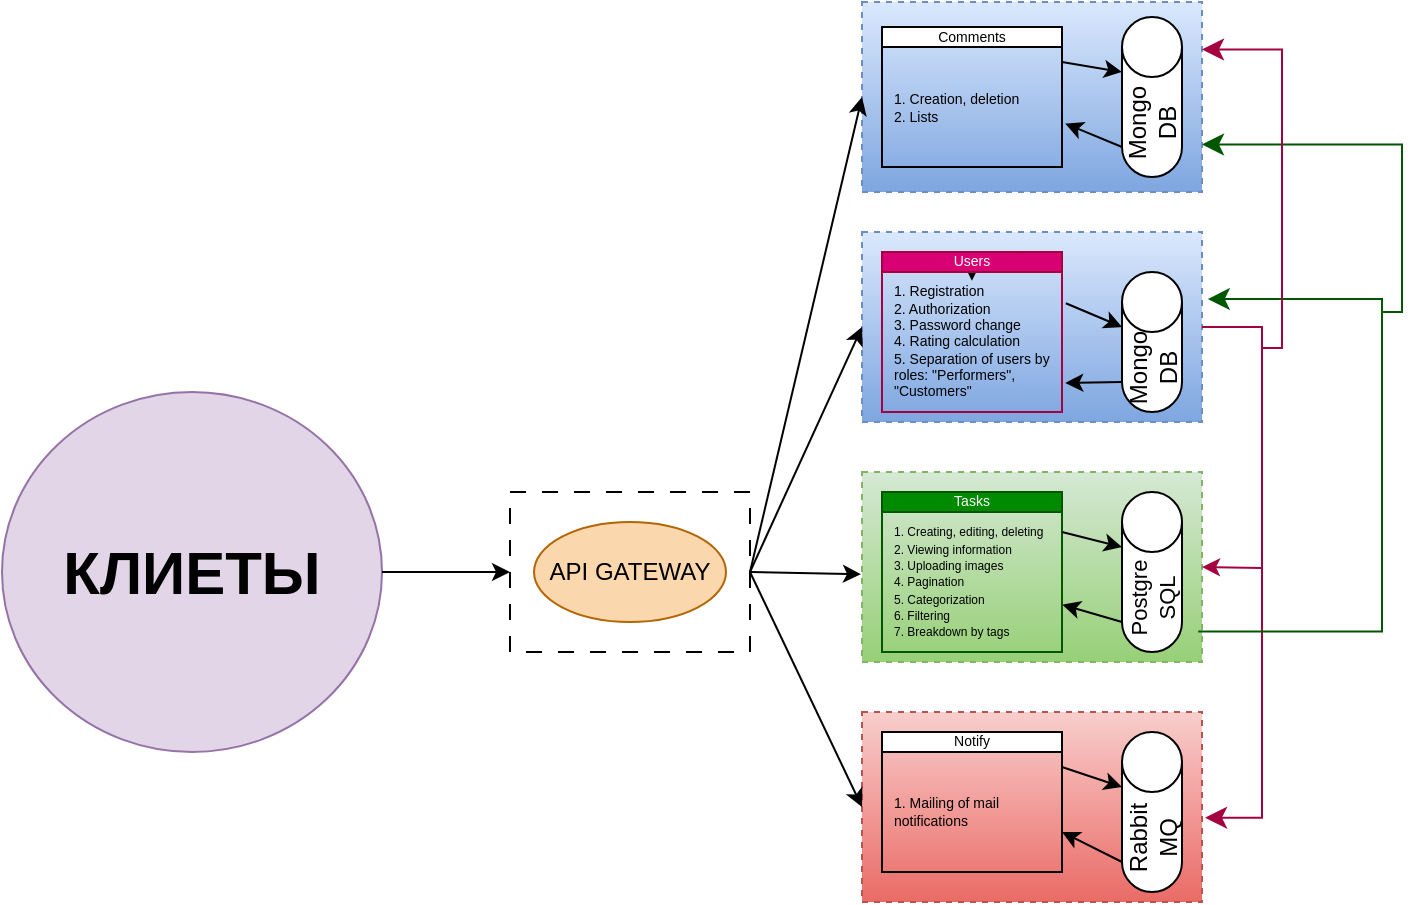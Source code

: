 <mxfile>
    <diagram name="Страница 1" id="oBNSar-HX1PgAmmaNmVZ">
        <mxGraphModel dx="479" dy="281" grid="1" gridSize="10" guides="1" tooltips="1" connect="1" arrows="1" fold="1" page="1" pageScale="1" pageWidth="827" pageHeight="1169" math="0" shadow="0">
            <root>
                <mxCell id="0"/>
                <mxCell id="1" parent="0"/>
                <mxCell id="mrQkhuQPZ2nRp8lR56Vo-2" value="&lt;font style=&quot;font-size: 30px;&quot;&gt;КЛИЕТЫ&lt;/font&gt;" style="ellipse;whiteSpace=wrap;html=1;fillColor=#e1d5e7;strokeColor=#9673a6;align=center;fontStyle=1" parent="1" vertex="1">
                    <mxGeometry x="40" y="680" width="190" height="180" as="geometry"/>
                </mxCell>
                <mxCell id="mrQkhuQPZ2nRp8lR56Vo-80" value="" style="endArrow=classic;html=1;rounded=0;entryX=0;entryY=0.5;entryDx=0;entryDy=0;exitX=1;exitY=0.5;exitDx=0;exitDy=0;" parent="1" source="mrQkhuQPZ2nRp8lR56Vo-2" target="mrQkhuQPZ2nRp8lR56Vo-81" edge="1">
                    <mxGeometry width="50" height="50" relative="1" as="geometry">
                        <mxPoint x="480" y="800" as="sourcePoint"/>
                        <mxPoint x="530" y="750" as="targetPoint"/>
                        <Array as="points"/>
                    </mxGeometry>
                </mxCell>
                <mxCell id="mrQkhuQPZ2nRp8lR56Vo-81" value="" style="rounded=0;whiteSpace=wrap;html=1;fillColor=none;dashed=1;dashPattern=8 8;" parent="1" vertex="1">
                    <mxGeometry x="294" y="730" width="120" height="80" as="geometry"/>
                </mxCell>
                <mxCell id="mrQkhuQPZ2nRp8lR56Vo-82" value="API GATEWAY" style="ellipse;whiteSpace=wrap;html=1;fillColor=#fad7ac;strokeColor=#b46504;" parent="1" vertex="1">
                    <mxGeometry x="306" y="745" width="96" height="50" as="geometry"/>
                </mxCell>
                <mxCell id="mrQkhuQPZ2nRp8lR56Vo-84" value="" style="rounded=0;whiteSpace=wrap;html=1;fillColor=#dae8fc;dashed=1;gradientColor=#7ea6e0;strokeColor=#6c8ebf;" parent="1" vertex="1">
                    <mxGeometry x="470" y="485" width="170" height="95" as="geometry"/>
                </mxCell>
                <mxCell id="mrQkhuQPZ2nRp8lR56Vo-85" value="" style="rounded=0;whiteSpace=wrap;html=1;fillColor=#dae8fc;dashed=1;gradientColor=#7ea6e0;strokeColor=#6c8ebf;" parent="1" vertex="1">
                    <mxGeometry x="470" y="600" width="170" height="95" as="geometry"/>
                </mxCell>
                <mxCell id="mrQkhuQPZ2nRp8lR56Vo-86" value="" style="rounded=0;whiteSpace=wrap;html=1;fillColor=#d5e8d4;dashed=1;strokeColor=#82b366;gradientColor=#97d077;" parent="1" vertex="1">
                    <mxGeometry x="470" y="720" width="170" height="95" as="geometry"/>
                </mxCell>
                <mxCell id="mrQkhuQPZ2nRp8lR56Vo-87" value="" style="rounded=0;whiteSpace=wrap;html=1;fillColor=#f8cecc;dashed=1;gradientColor=#ea6b66;strokeColor=#b85450;" parent="1" vertex="1">
                    <mxGeometry x="470" y="840" width="170" height="95" as="geometry"/>
                </mxCell>
                <mxCell id="mrQkhuQPZ2nRp8lR56Vo-96" value="" style="group;fillColor=none;" parent="1" vertex="1" connectable="0">
                    <mxGeometry x="480" y="492.5" width="150" height="80" as="geometry"/>
                </mxCell>
                <mxCell id="mrQkhuQPZ2nRp8lR56Vo-89" value="&lt;div style=&quot;&quot;&gt;&lt;font style=&quot;font-size: 12px;&quot;&gt;Mongo&lt;/font&gt;&lt;/div&gt;&lt;div style=&quot;&quot;&gt;&lt;font style=&quot;font-size: 12px;&quot;&gt;DB&lt;/font&gt;&lt;/div&gt;" style="shape=cylinder3;whiteSpace=wrap;html=1;boundedLbl=1;backgroundOutline=1;size=15;horizontal=0;" parent="mrQkhuQPZ2nRp8lR56Vo-96" vertex="1">
                    <mxGeometry x="120" width="30" height="80" as="geometry"/>
                </mxCell>
                <mxCell id="mrQkhuQPZ2nRp8lR56Vo-90" value="Comments" style="swimlane;fontStyle=0;childLayout=stackLayout;horizontal=1;startSize=10;horizontalStack=0;resizeParent=1;resizeParentMax=0;resizeLast=0;collapsible=1;marginBottom=0;whiteSpace=wrap;html=1;fontSize=7;" parent="mrQkhuQPZ2nRp8lR56Vo-96" vertex="1">
                    <mxGeometry y="5" width="90" height="70" as="geometry"/>
                </mxCell>
                <mxCell id="mrQkhuQPZ2nRp8lR56Vo-91" value="1. Creation, deletion&lt;br&gt;2. Lists" style="text;strokeColor=none;fillColor=none;align=left;verticalAlign=middle;spacingLeft=4;spacingRight=4;overflow=hidden;points=[[0,0.5],[1,0.5]];portConstraint=eastwest;rotatable=0;whiteSpace=wrap;html=1;fontSize=7;" parent="mrQkhuQPZ2nRp8lR56Vo-90" vertex="1">
                    <mxGeometry y="10" width="90" height="60" as="geometry"/>
                </mxCell>
                <mxCell id="mrQkhuQPZ2nRp8lR56Vo-94" value="" style="endArrow=classic;html=1;rounded=0;entryX=0;entryY=0;entryDx=0;entryDy=27.5;entryPerimeter=0;exitX=1;exitY=0.25;exitDx=0;exitDy=0;" parent="mrQkhuQPZ2nRp8lR56Vo-96" source="mrQkhuQPZ2nRp8lR56Vo-90" target="mrQkhuQPZ2nRp8lR56Vo-89" edge="1">
                    <mxGeometry width="50" height="50" relative="1" as="geometry">
                        <mxPoint x="50" y="87.5" as="sourcePoint"/>
                        <mxPoint x="100" y="37.5" as="targetPoint"/>
                    </mxGeometry>
                </mxCell>
                <mxCell id="mrQkhuQPZ2nRp8lR56Vo-95" value="" style="endArrow=classic;html=1;rounded=0;entryX=1.018;entryY=0.638;entryDx=0;entryDy=0;entryPerimeter=0;exitX=0;exitY=1;exitDx=0;exitDy=-15;exitPerimeter=0;" parent="mrQkhuQPZ2nRp8lR56Vo-96" source="mrQkhuQPZ2nRp8lR56Vo-89" target="mrQkhuQPZ2nRp8lR56Vo-91" edge="1">
                    <mxGeometry width="50" height="50" relative="1" as="geometry">
                        <mxPoint x="50" y="87.5" as="sourcePoint"/>
                        <mxPoint x="89.64" y="40.5" as="targetPoint"/>
                    </mxGeometry>
                </mxCell>
                <mxCell id="mrQkhuQPZ2nRp8lR56Vo-97" value="" style="group;fillColor=none;" parent="1" vertex="1" connectable="0">
                    <mxGeometry x="480" y="620" width="150" height="70" as="geometry"/>
                </mxCell>
                <mxCell id="mrQkhuQPZ2nRp8lR56Vo-98" value="&lt;div style=&quot;&quot;&gt;&lt;font style=&quot;font-size: 12px;&quot;&gt;Mongo&lt;/font&gt;&lt;/div&gt;&lt;div style=&quot;&quot;&gt;&lt;font style=&quot;font-size: 12px;&quot;&gt;DB&lt;/font&gt;&lt;/div&gt;" style="shape=cylinder3;whiteSpace=wrap;html=1;boundedLbl=1;backgroundOutline=1;size=15;horizontal=0;" parent="mrQkhuQPZ2nRp8lR56Vo-97" vertex="1">
                    <mxGeometry x="120" width="30" height="70" as="geometry"/>
                </mxCell>
                <mxCell id="mrQkhuQPZ2nRp8lR56Vo-134" style="edgeStyle=orthogonalEdgeStyle;rounded=0;orthogonalLoop=1;jettySize=auto;html=1;exitX=0.5;exitY=0;exitDx=0;exitDy=0;" parent="mrQkhuQPZ2nRp8lR56Vo-97" source="mrQkhuQPZ2nRp8lR56Vo-99" edge="1">
                    <mxGeometry relative="1" as="geometry">
                        <mxPoint x="44.944" y="4.424" as="targetPoint"/>
                    </mxGeometry>
                </mxCell>
                <mxCell id="mrQkhuQPZ2nRp8lR56Vo-99" value="Users" style="swimlane;fontStyle=0;childLayout=stackLayout;horizontal=1;startSize=10;horizontalStack=0;resizeParent=1;resizeParentMax=0;resizeLast=0;collapsible=1;marginBottom=0;whiteSpace=wrap;html=1;fontSize=7;fillColor=#d80073;strokeColor=#A50040;fontColor=#ffffff;" parent="mrQkhuQPZ2nRp8lR56Vo-97" vertex="1">
                    <mxGeometry y="-10" width="90" height="80" as="geometry"/>
                </mxCell>
                <mxCell id="mrQkhuQPZ2nRp8lR56Vo-100" value="&lt;div&gt;1. Registration&lt;/div&gt;&lt;div&gt;2. Authorization&lt;/div&gt;&lt;div&gt;3. Password change&lt;/div&gt;&lt;div&gt;4. Rating calculation&lt;/div&gt;&lt;div&gt;5. Separation of users by roles: &quot;Performers&quot;, &quot;Customers&quot;&lt;br&gt;&lt;/div&gt;" style="text;strokeColor=none;fillColor=none;align=left;verticalAlign=middle;spacingLeft=4;spacingRight=4;overflow=hidden;points=[[0,0.5],[1,0.5]];portConstraint=eastwest;rotatable=0;whiteSpace=wrap;html=1;fontSize=7;" parent="mrQkhuQPZ2nRp8lR56Vo-99" vertex="1">
                    <mxGeometry y="10" width="90" height="70" as="geometry"/>
                </mxCell>
                <mxCell id="mrQkhuQPZ2nRp8lR56Vo-103" value="" style="endArrow=classic;html=1;rounded=0;entryX=0;entryY=0;entryDx=0;entryDy=27.5;entryPerimeter=0;exitX=1.021;exitY=0.223;exitDx=0;exitDy=0;exitPerimeter=0;" parent="mrQkhuQPZ2nRp8lR56Vo-97" source="mrQkhuQPZ2nRp8lR56Vo-100" target="mrQkhuQPZ2nRp8lR56Vo-98" edge="1">
                    <mxGeometry width="50" height="50" relative="1" as="geometry">
                        <mxPoint x="50" y="76.562" as="sourcePoint"/>
                        <mxPoint x="100" y="32.812" as="targetPoint"/>
                    </mxGeometry>
                </mxCell>
                <mxCell id="mrQkhuQPZ2nRp8lR56Vo-104" value="" style="endArrow=classic;html=1;rounded=0;entryX=1.018;entryY=0.793;entryDx=0;entryDy=0;entryPerimeter=0;exitX=0;exitY=1;exitDx=0;exitDy=-15;exitPerimeter=0;" parent="mrQkhuQPZ2nRp8lR56Vo-97" source="mrQkhuQPZ2nRp8lR56Vo-98" target="mrQkhuQPZ2nRp8lR56Vo-100" edge="1">
                    <mxGeometry width="50" height="50" relative="1" as="geometry">
                        <mxPoint x="50" y="76.562" as="sourcePoint"/>
                        <mxPoint x="89.64" y="35.438" as="targetPoint"/>
                    </mxGeometry>
                </mxCell>
                <mxCell id="mrQkhuQPZ2nRp8lR56Vo-105" value="" style="group" parent="1" vertex="1" connectable="0">
                    <mxGeometry x="480" y="730" width="150" height="80" as="geometry"/>
                </mxCell>
                <mxCell id="mrQkhuQPZ2nRp8lR56Vo-106" value="&lt;div style=&quot;font-size: 11px;&quot;&gt;&lt;font style=&quot;font-size: 11px;&quot;&gt;Postgre&lt;/font&gt;&lt;/div&gt;&lt;div style=&quot;font-size: 11px;&quot;&gt;&lt;font style=&quot;font-size: 11px;&quot;&gt;SQL&lt;/font&gt;&lt;/div&gt;" style="shape=cylinder3;whiteSpace=wrap;html=1;boundedLbl=1;backgroundOutline=1;size=15;horizontal=0;" parent="mrQkhuQPZ2nRp8lR56Vo-105" vertex="1">
                    <mxGeometry x="120" width="30" height="80" as="geometry"/>
                </mxCell>
                <mxCell id="mrQkhuQPZ2nRp8lR56Vo-107" value="Tasks" style="swimlane;fontStyle=0;childLayout=stackLayout;horizontal=1;startSize=10;horizontalStack=0;resizeParent=1;resizeParentMax=0;resizeLast=0;collapsible=1;marginBottom=0;whiteSpace=wrap;html=1;fontSize=7;fillColor=#008a00;fontColor=#ffffff;strokeColor=#005700;" parent="mrQkhuQPZ2nRp8lR56Vo-105" vertex="1">
                    <mxGeometry width="90" height="80" as="geometry"/>
                </mxCell>
                <mxCell id="mrQkhuQPZ2nRp8lR56Vo-108" value="&lt;div&gt;&lt;font style=&quot;font-size: 6px;&quot;&gt;1. Creating, editing, deleting&lt;/font&gt;&lt;/div&gt;&lt;div&gt;&lt;font style=&quot;font-size: 6px;&quot;&gt;2. Viewing information&lt;br&gt;&lt;/font&gt;&lt;/div&gt;&lt;div&gt;&lt;font style=&quot;font-size: 6px;&quot;&gt;3. Uploading images&lt;br&gt;&lt;/font&gt;&lt;/div&gt;&lt;div&gt;&lt;font style=&quot;font-size: 6px;&quot;&gt;4. Pagination&lt;br&gt;&lt;/font&gt;&lt;/div&gt;&lt;div&gt;&lt;font style=&quot;font-size: 6px;&quot;&gt;5. Categorization&lt;br&gt;&lt;/font&gt;&lt;/div&gt;&lt;div&gt;&lt;font style=&quot;font-size: 6px;&quot;&gt;6. Filtering&lt;br&gt;&lt;/font&gt;&lt;/div&gt;&lt;div&gt;&lt;font style=&quot;font-size: 6px;&quot;&gt;7. Breakdown by tags&lt;br&gt;&lt;/font&gt;&lt;/div&gt;" style="text;strokeColor=none;fillColor=none;align=left;verticalAlign=middle;spacingLeft=4;spacingRight=4;overflow=hidden;points=[[0,0.5],[1,0.5]];portConstraint=eastwest;rotatable=0;whiteSpace=wrap;html=1;fontSize=7;" parent="mrQkhuQPZ2nRp8lR56Vo-107" vertex="1">
                    <mxGeometry y="10" width="90" height="70" as="geometry"/>
                </mxCell>
                <mxCell id="mrQkhuQPZ2nRp8lR56Vo-111" value="" style="endArrow=classic;html=1;rounded=0;entryX=0;entryY=0;entryDx=0;entryDy=27.5;entryPerimeter=0;exitX=1;exitY=0.25;exitDx=0;exitDy=0;" parent="mrQkhuQPZ2nRp8lR56Vo-105" source="mrQkhuQPZ2nRp8lR56Vo-107" target="mrQkhuQPZ2nRp8lR56Vo-106" edge="1">
                    <mxGeometry width="50" height="50" relative="1" as="geometry">
                        <mxPoint x="50" y="87.5" as="sourcePoint"/>
                        <mxPoint x="100" y="37.5" as="targetPoint"/>
                    </mxGeometry>
                </mxCell>
                <mxCell id="mrQkhuQPZ2nRp8lR56Vo-112" value="" style="endArrow=classic;html=1;rounded=0;exitX=0;exitY=1;exitDx=0;exitDy=-15;exitPerimeter=0;entryX=1.002;entryY=0.662;entryDx=0;entryDy=0;entryPerimeter=0;" parent="mrQkhuQPZ2nRp8lR56Vo-105" source="mrQkhuQPZ2nRp8lR56Vo-106" target="mrQkhuQPZ2nRp8lR56Vo-108" edge="1">
                    <mxGeometry width="50" height="50" relative="1" as="geometry">
                        <mxPoint x="50" y="87.5" as="sourcePoint"/>
                        <mxPoint x="90" y="50" as="targetPoint"/>
                    </mxGeometry>
                </mxCell>
                <mxCell id="mrQkhuQPZ2nRp8lR56Vo-113" value="" style="group" parent="1" vertex="1" connectable="0">
                    <mxGeometry x="480" y="850" width="150" height="80" as="geometry"/>
                </mxCell>
                <mxCell id="mrQkhuQPZ2nRp8lR56Vo-114" value="Rabbit MQ" style="shape=cylinder3;whiteSpace=wrap;html=1;boundedLbl=1;backgroundOutline=1;size=15;horizontal=0;" parent="mrQkhuQPZ2nRp8lR56Vo-113" vertex="1">
                    <mxGeometry x="120" width="30" height="80" as="geometry"/>
                </mxCell>
                <mxCell id="mrQkhuQPZ2nRp8lR56Vo-115" value="Notify" style="swimlane;fontStyle=0;childLayout=stackLayout;horizontal=1;startSize=10;horizontalStack=0;resizeParent=1;resizeParentMax=0;resizeLast=0;collapsible=1;marginBottom=0;whiteSpace=wrap;html=1;fontSize=7;" parent="mrQkhuQPZ2nRp8lR56Vo-113" vertex="1">
                    <mxGeometry width="90" height="70" as="geometry"/>
                </mxCell>
                <mxCell id="mrQkhuQPZ2nRp8lR56Vo-116" value="1. Mailing of mail notifications" style="text;strokeColor=none;fillColor=none;align=left;verticalAlign=middle;spacingLeft=4;spacingRight=4;overflow=hidden;points=[[0,0.5],[1,0.5]];portConstraint=eastwest;rotatable=0;whiteSpace=wrap;html=1;fontSize=7;" parent="mrQkhuQPZ2nRp8lR56Vo-115" vertex="1">
                    <mxGeometry y="10" width="90" height="60" as="geometry"/>
                </mxCell>
                <mxCell id="mrQkhuQPZ2nRp8lR56Vo-119" value="" style="endArrow=classic;html=1;rounded=0;entryX=0;entryY=0;entryDx=0;entryDy=27.5;entryPerimeter=0;exitX=1;exitY=0.25;exitDx=0;exitDy=0;" parent="mrQkhuQPZ2nRp8lR56Vo-113" source="mrQkhuQPZ2nRp8lR56Vo-115" target="mrQkhuQPZ2nRp8lR56Vo-114" edge="1">
                    <mxGeometry width="50" height="50" relative="1" as="geometry">
                        <mxPoint x="50" y="87.5" as="sourcePoint"/>
                        <mxPoint x="100" y="37.5" as="targetPoint"/>
                    </mxGeometry>
                </mxCell>
                <mxCell id="mrQkhuQPZ2nRp8lR56Vo-120" value="" style="endArrow=classic;html=1;rounded=0;exitX=0;exitY=1;exitDx=0;exitDy=-15;exitPerimeter=0;" parent="mrQkhuQPZ2nRp8lR56Vo-113" source="mrQkhuQPZ2nRp8lR56Vo-114" edge="1">
                    <mxGeometry width="50" height="50" relative="1" as="geometry">
                        <mxPoint x="50" y="87.5" as="sourcePoint"/>
                        <mxPoint x="90" y="50" as="targetPoint"/>
                    </mxGeometry>
                </mxCell>
                <mxCell id="mrQkhuQPZ2nRp8lR56Vo-129" value="" style="endArrow=classic;html=1;rounded=0;exitX=1;exitY=0.5;exitDx=0;exitDy=0;entryX=0;entryY=0.5;entryDx=0;entryDy=0;" parent="1" source="mrQkhuQPZ2nRp8lR56Vo-81" target="mrQkhuQPZ2nRp8lR56Vo-84" edge="1">
                    <mxGeometry width="50" height="50" relative="1" as="geometry">
                        <mxPoint x="480" y="760" as="sourcePoint"/>
                        <mxPoint x="450" y="590" as="targetPoint"/>
                    </mxGeometry>
                </mxCell>
                <mxCell id="mrQkhuQPZ2nRp8lR56Vo-130" value="" style="endArrow=classic;html=1;rounded=0;exitX=1;exitY=0.5;exitDx=0;exitDy=0;entryX=0;entryY=0.5;entryDx=0;entryDy=0;" parent="1" source="mrQkhuQPZ2nRp8lR56Vo-81" target="mrQkhuQPZ2nRp8lR56Vo-85" edge="1">
                    <mxGeometry width="50" height="50" relative="1" as="geometry">
                        <mxPoint x="480" y="730" as="sourcePoint"/>
                        <mxPoint x="530" y="680" as="targetPoint"/>
                    </mxGeometry>
                </mxCell>
                <mxCell id="mrQkhuQPZ2nRp8lR56Vo-131" value="" style="endArrow=classic;html=1;rounded=0;exitX=1;exitY=0.5;exitDx=0;exitDy=0;entryX=-0.003;entryY=0.538;entryDx=0;entryDy=0;entryPerimeter=0;" parent="1" source="mrQkhuQPZ2nRp8lR56Vo-81" target="mrQkhuQPZ2nRp8lR56Vo-86" edge="1">
                    <mxGeometry width="50" height="50" relative="1" as="geometry">
                        <mxPoint x="480" y="830" as="sourcePoint"/>
                        <mxPoint x="530" y="780" as="targetPoint"/>
                    </mxGeometry>
                </mxCell>
                <mxCell id="mrQkhuQPZ2nRp8lR56Vo-132" value="" style="endArrow=classic;html=1;rounded=0;exitX=1;exitY=0.5;exitDx=0;exitDy=0;entryX=0;entryY=0.5;entryDx=0;entryDy=0;" parent="1" source="mrQkhuQPZ2nRp8lR56Vo-81" target="mrQkhuQPZ2nRp8lR56Vo-87" edge="1">
                    <mxGeometry width="50" height="50" relative="1" as="geometry">
                        <mxPoint x="480" y="890" as="sourcePoint"/>
                        <mxPoint x="530" y="840" as="targetPoint"/>
                    </mxGeometry>
                </mxCell>
                <mxCell id="mrQkhuQPZ2nRp8lR56Vo-135" value="" style="edgeStyle=elbowEdgeStyle;elbow=horizontal;endArrow=classic;html=1;curved=0;rounded=0;endSize=8;startSize=8;exitX=1;exitY=0.5;exitDx=0;exitDy=0;entryX=1.009;entryY=0.556;entryDx=0;entryDy=0;entryPerimeter=0;fillColor=#d80073;strokeColor=#A50040;" parent="1" source="mrQkhuQPZ2nRp8lR56Vo-85" target="mrQkhuQPZ2nRp8lR56Vo-87" edge="1">
                    <mxGeometry width="50" height="50" relative="1" as="geometry">
                        <mxPoint x="700" y="670" as="sourcePoint"/>
                        <mxPoint x="700" y="860" as="targetPoint"/>
                        <Array as="points">
                            <mxPoint x="670" y="770"/>
                        </Array>
                    </mxGeometry>
                </mxCell>
                <mxCell id="mrQkhuQPZ2nRp8lR56Vo-136" value="" style="endArrow=classic;html=1;rounded=0;entryX=1;entryY=0.5;entryDx=0;entryDy=0;fillColor=#d80073;strokeColor=#A50040;" parent="1" target="mrQkhuQPZ2nRp8lR56Vo-86" edge="1">
                    <mxGeometry width="50" height="50" relative="1" as="geometry">
                        <mxPoint x="670" y="768" as="sourcePoint"/>
                        <mxPoint x="570" y="730" as="targetPoint"/>
                    </mxGeometry>
                </mxCell>
                <mxCell id="mrQkhuQPZ2nRp8lR56Vo-137" value="" style="edgeStyle=elbowEdgeStyle;elbow=horizontal;endArrow=classic;html=1;curved=0;rounded=0;endSize=8;startSize=8;exitX=0.989;exitY=0.84;exitDx=0;exitDy=0;entryX=1.017;entryY=0.353;entryDx=0;entryDy=0;entryPerimeter=0;fillColor=#008a00;strokeColor=#005700;exitPerimeter=0;" parent="1" source="mrQkhuQPZ2nRp8lR56Vo-86" target="mrQkhuQPZ2nRp8lR56Vo-85" edge="1">
                    <mxGeometry width="50" height="50" relative="1" as="geometry">
                        <mxPoint x="700" y="647.5" as="sourcePoint"/>
                        <mxPoint x="702" y="892.5" as="targetPoint"/>
                        <Array as="points">
                            <mxPoint x="730" y="769.5"/>
                        </Array>
                    </mxGeometry>
                </mxCell>
                <mxCell id="mrQkhuQPZ2nRp8lR56Vo-138" value="" style="edgeStyle=elbowEdgeStyle;elbow=horizontal;endArrow=classic;html=1;curved=0;rounded=0;endSize=8;startSize=8;entryX=1;entryY=0.75;entryDx=0;entryDy=0;fillColor=#008a00;strokeColor=#005700;" parent="1" target="mrQkhuQPZ2nRp8lR56Vo-84" edge="1">
                    <mxGeometry width="50" height="50" relative="1" as="geometry">
                        <mxPoint x="730" y="640" as="sourcePoint"/>
                        <mxPoint x="645" y="470" as="targetPoint"/>
                        <Array as="points">
                            <mxPoint x="740" y="600"/>
                        </Array>
                    </mxGeometry>
                </mxCell>
                <mxCell id="mrQkhuQPZ2nRp8lR56Vo-139" value="" style="edgeStyle=elbowEdgeStyle;elbow=horizontal;endArrow=classic;html=1;curved=0;rounded=0;endSize=8;startSize=8;entryX=1;entryY=0.25;entryDx=0;entryDy=0;fillColor=#d80073;strokeColor=#A50040;" parent="1" target="mrQkhuQPZ2nRp8lR56Vo-84" edge="1">
                    <mxGeometry width="50" height="50" relative="1" as="geometry">
                        <mxPoint x="670" y="658" as="sourcePoint"/>
                        <mxPoint x="652" y="903" as="targetPoint"/>
                        <Array as="points">
                            <mxPoint x="680" y="780"/>
                        </Array>
                    </mxGeometry>
                </mxCell>
            </root>
        </mxGraphModel>
    </diagram>
    <diagram id="BH75gpVOa0WldFEty1Yk" name="Page-2">
        <mxGraphModel dx="479" dy="281" grid="1" gridSize="10" guides="1" tooltips="1" connect="1" arrows="1" fold="1" page="1" pageScale="1" pageWidth="850" pageHeight="1100" math="0" shadow="0">
            <root>
                <mxCell id="0"/>
                <mxCell id="1" parent="0"/>
            </root>
        </mxGraphModel>
    </diagram>
</mxfile>
